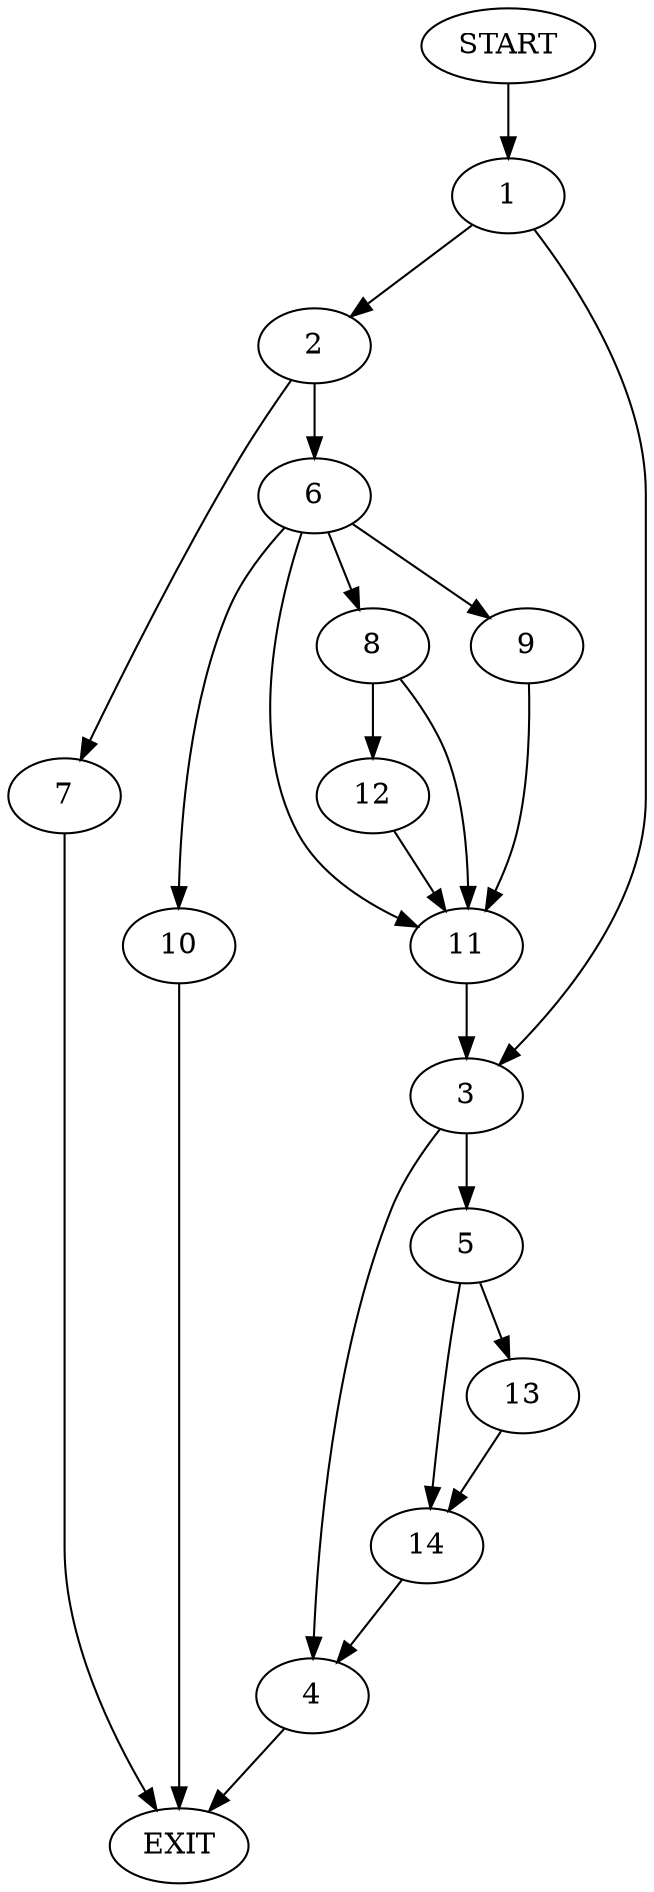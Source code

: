 digraph {
0 [label="START"]
15 [label="EXIT"]
0 -> 1
1 -> 2
1 -> 3
3 -> 4
3 -> 5
2 -> 6
2 -> 7
6 -> 8
6 -> 9
6 -> 10
6 -> 11
7 -> 15
9 -> 11
11 -> 3
8 -> 12
8 -> 11
10 -> 15
12 -> 11
5 -> 13
5 -> 14
4 -> 15
13 -> 14
14 -> 4
}
